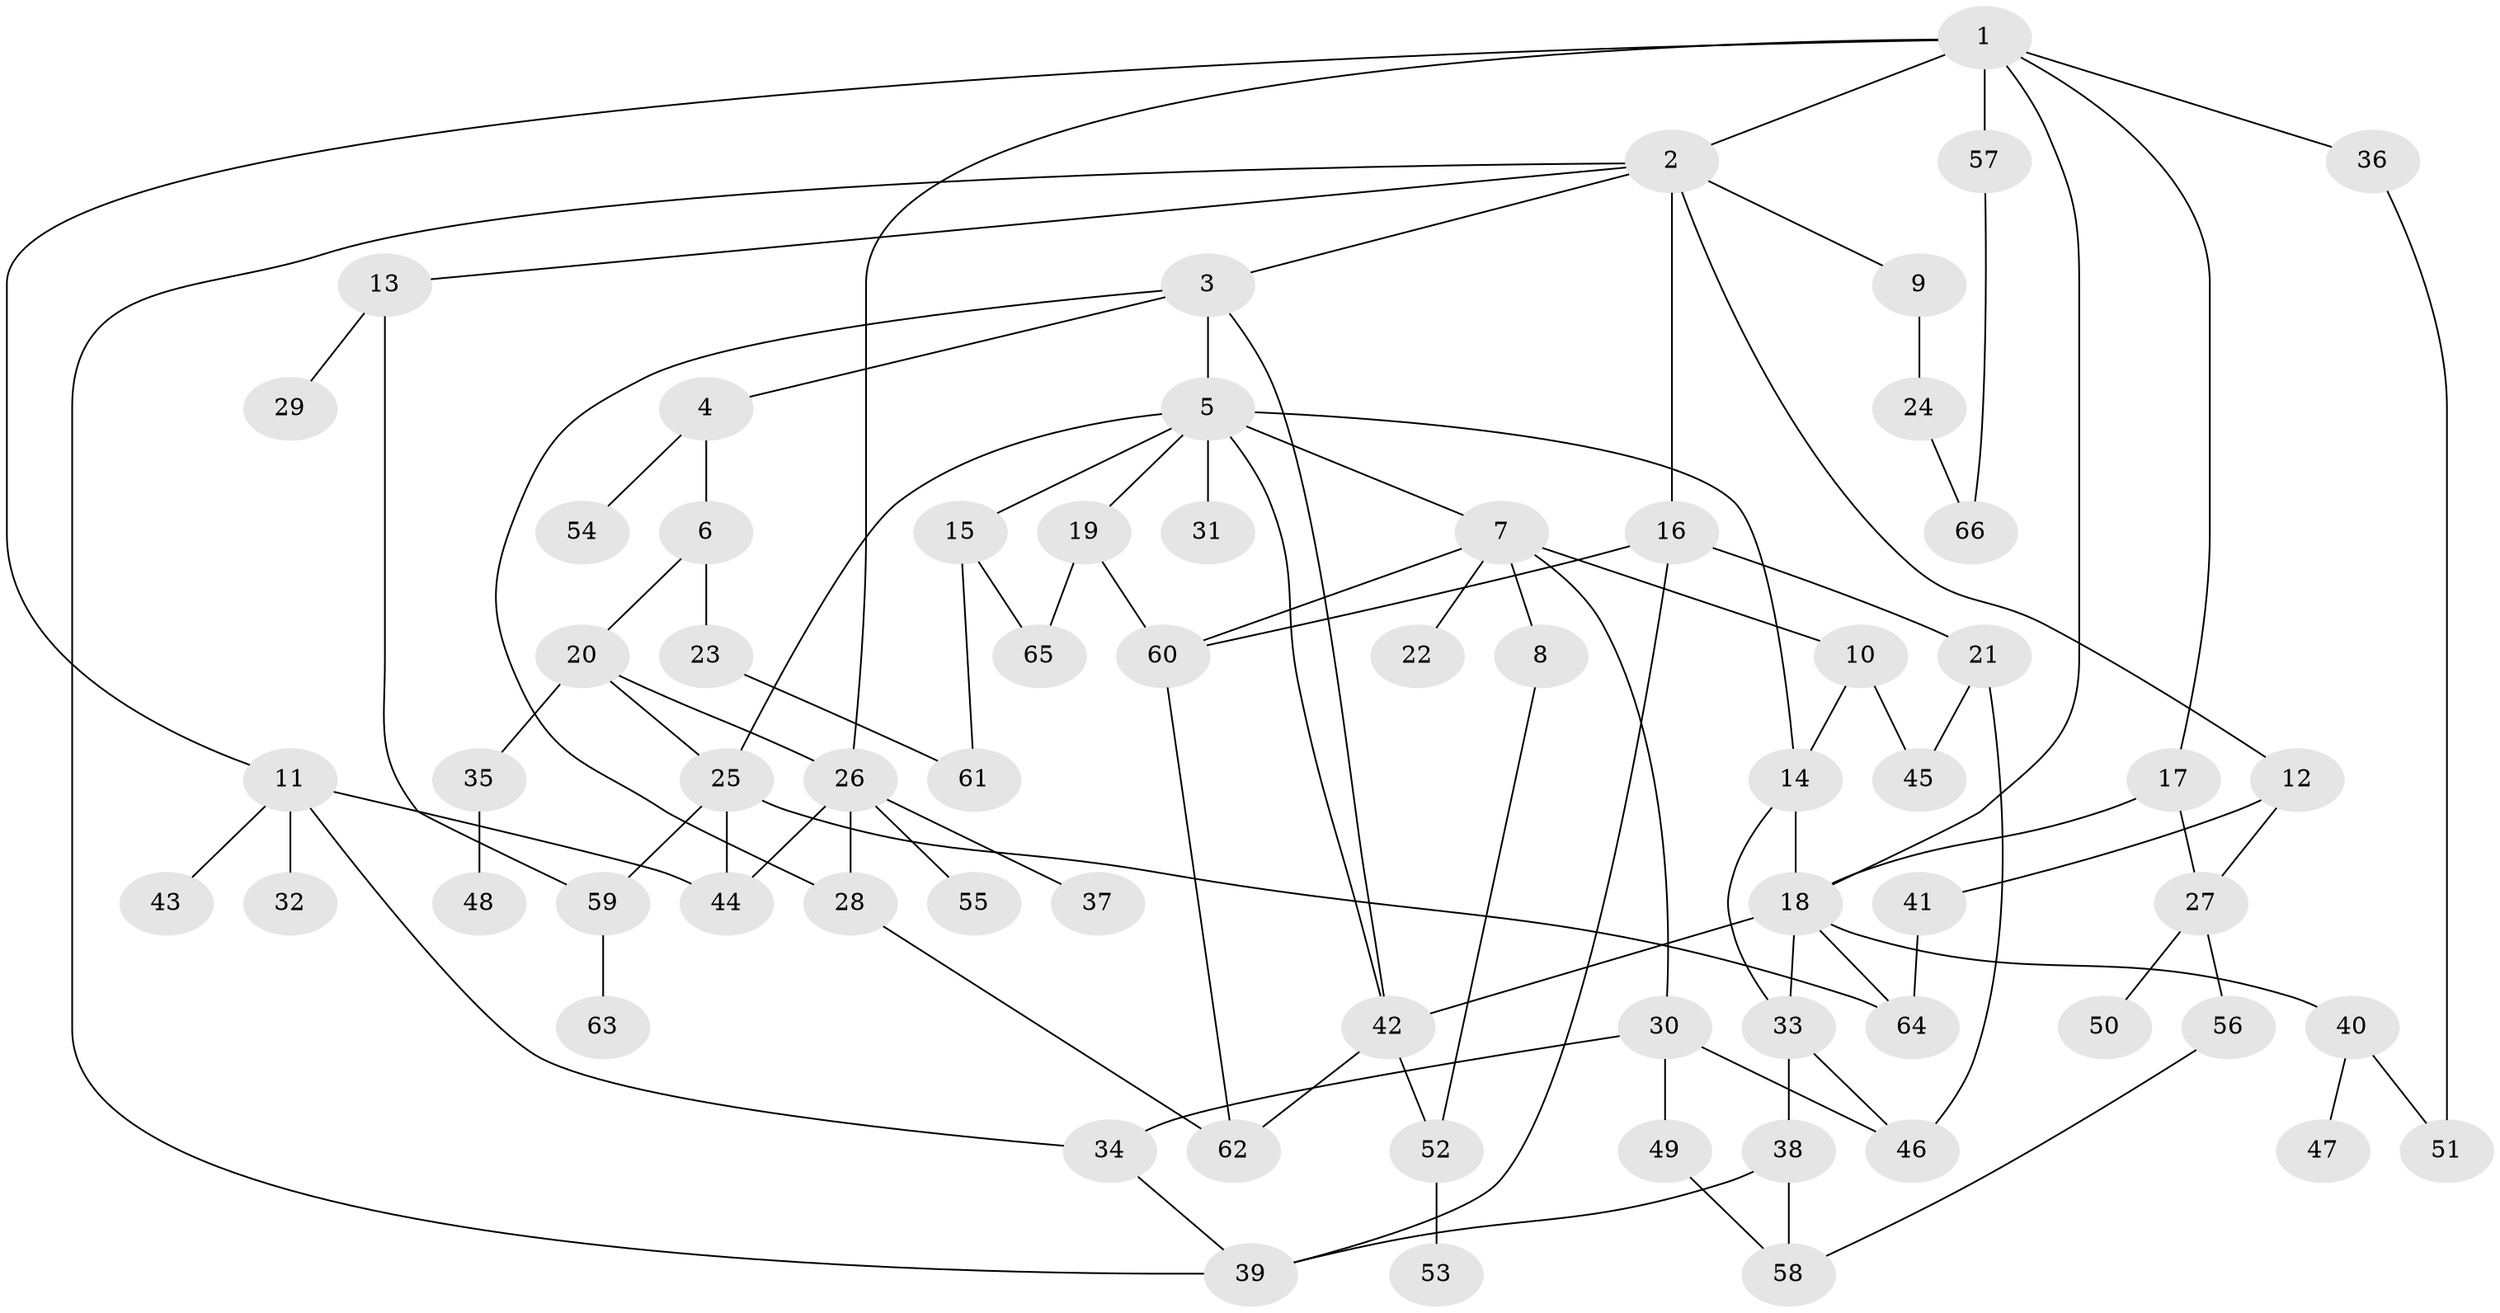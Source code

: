 // Generated by graph-tools (version 1.1) at 2025/10/02/27/25 16:10:53]
// undirected, 66 vertices, 98 edges
graph export_dot {
graph [start="1"]
  node [color=gray90,style=filled];
  1;
  2;
  3;
  4;
  5;
  6;
  7;
  8;
  9;
  10;
  11;
  12;
  13;
  14;
  15;
  16;
  17;
  18;
  19;
  20;
  21;
  22;
  23;
  24;
  25;
  26;
  27;
  28;
  29;
  30;
  31;
  32;
  33;
  34;
  35;
  36;
  37;
  38;
  39;
  40;
  41;
  42;
  43;
  44;
  45;
  46;
  47;
  48;
  49;
  50;
  51;
  52;
  53;
  54;
  55;
  56;
  57;
  58;
  59;
  60;
  61;
  62;
  63;
  64;
  65;
  66;
  1 -- 2;
  1 -- 11;
  1 -- 17;
  1 -- 18;
  1 -- 36;
  1 -- 57;
  1 -- 26;
  2 -- 3;
  2 -- 9;
  2 -- 12;
  2 -- 13;
  2 -- 16;
  2 -- 39;
  3 -- 4;
  3 -- 5;
  3 -- 28;
  3 -- 42;
  4 -- 6;
  4 -- 54;
  5 -- 7;
  5 -- 15;
  5 -- 19;
  5 -- 25;
  5 -- 31;
  5 -- 42;
  5 -- 14;
  6 -- 20;
  6 -- 23;
  7 -- 8;
  7 -- 10;
  7 -- 22;
  7 -- 30;
  7 -- 60;
  8 -- 52;
  9 -- 24;
  10 -- 14;
  10 -- 45;
  11 -- 32;
  11 -- 43;
  11 -- 34;
  11 -- 44;
  12 -- 27;
  12 -- 41;
  13 -- 29;
  13 -- 59;
  14 -- 33;
  14 -- 18;
  15 -- 61;
  15 -- 65;
  16 -- 21;
  16 -- 39;
  16 -- 60;
  17 -- 27;
  17 -- 18;
  18 -- 40;
  18 -- 42;
  18 -- 64;
  18 -- 33;
  19 -- 65;
  19 -- 60;
  20 -- 26;
  20 -- 35;
  20 -- 25;
  21 -- 45;
  21 -- 46;
  23 -- 61;
  24 -- 66;
  25 -- 44;
  25 -- 64;
  25 -- 59;
  26 -- 37;
  26 -- 55;
  26 -- 28;
  26 -- 44;
  27 -- 50;
  27 -- 56;
  28 -- 62;
  30 -- 34;
  30 -- 49;
  30 -- 46;
  33 -- 38;
  33 -- 46;
  34 -- 39;
  35 -- 48;
  36 -- 51;
  38 -- 39;
  38 -- 58;
  40 -- 47;
  40 -- 51;
  41 -- 64;
  42 -- 62;
  42 -- 52;
  49 -- 58;
  52 -- 53;
  56 -- 58;
  57 -- 66;
  59 -- 63;
  60 -- 62;
}
